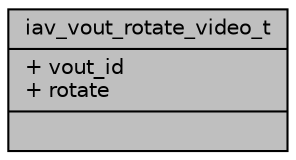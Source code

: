 digraph "iav_vout_rotate_video_t"
{
 // INTERACTIVE_SVG=YES
 // LATEX_PDF_SIZE
  bgcolor="transparent";
  edge [fontname="Helvetica",fontsize="10",labelfontname="Helvetica",labelfontsize="10"];
  node [fontname="Helvetica",fontsize="10",shape=record];
  Node1 [label="{iav_vout_rotate_video_t\n|+ vout_id\l+ rotate\l|}",height=0.2,width=0.4,color="black", fillcolor="grey75", style="filled", fontcolor="black",tooltip=" "];
}
